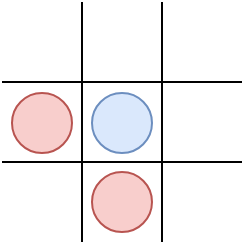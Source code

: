 <mxfile version="13.5.5" type="device" pages="6"><diagram id="IHJy4P3MC3vzQzfS6WLi" name="Seite-1"><mxGraphModel dx="530" dy="482" grid="1" gridSize="10" guides="1" tooltips="1" connect="1" arrows="1" fold="1" page="1" pageScale="1" pageWidth="827" pageHeight="1169" math="0" shadow="0"><root><mxCell id="0"/><mxCell id="1" parent="0"/><mxCell id="Ee0bDY-e9K8c23VlJUIw-14" value="" style="group" parent="1" vertex="1" connectable="0"><mxGeometry x="280" y="80" width="120" height="120" as="geometry"/></mxCell><mxCell id="Ee0bDY-e9K8c23VlJUIw-2" value="" style="ellipse;whiteSpace=wrap;html=1;aspect=fixed;fillColor=#f8cecc;strokeColor=#b85450;" parent="Ee0bDY-e9K8c23VlJUIw-14" vertex="1"><mxGeometry x="5" y="45.5" width="30" height="30" as="geometry"/></mxCell><mxCell id="Ee0bDY-e9K8c23VlJUIw-3" value="" style="endArrow=none;html=1;strokeWidth=1;" parent="Ee0bDY-e9K8c23VlJUIw-14" edge="1"><mxGeometry width="50" height="50" relative="1" as="geometry"><mxPoint x="40" y="120" as="sourcePoint"/><mxPoint x="40" as="targetPoint"/></mxGeometry></mxCell><mxCell id="Ee0bDY-e9K8c23VlJUIw-4" value="" style="endArrow=none;html=1;strokeWidth=1;" parent="Ee0bDY-e9K8c23VlJUIw-14" edge="1"><mxGeometry width="50" height="50" relative="1" as="geometry"><mxPoint x="80" y="120" as="sourcePoint"/><mxPoint x="80" as="targetPoint"/></mxGeometry></mxCell><mxCell id="Ee0bDY-e9K8c23VlJUIw-6" value="" style="endArrow=none;html=1;strokeWidth=1;" parent="Ee0bDY-e9K8c23VlJUIw-14" edge="1"><mxGeometry width="50" height="50" relative="1" as="geometry"><mxPoint x="120" y="80" as="sourcePoint"/><mxPoint y="80" as="targetPoint"/></mxGeometry></mxCell><mxCell id="Ee0bDY-e9K8c23VlJUIw-7" value="" style="endArrow=none;html=1;strokeWidth=1;" parent="Ee0bDY-e9K8c23VlJUIw-14" edge="1"><mxGeometry width="50" height="50" relative="1" as="geometry"><mxPoint x="120" y="40" as="sourcePoint"/><mxPoint y="40" as="targetPoint"/></mxGeometry></mxCell><mxCell id="Ee0bDY-e9K8c23VlJUIw-8" value="" style="ellipse;whiteSpace=wrap;html=1;aspect=fixed;fillColor=#dae8fc;strokeColor=#6c8ebf;" parent="Ee0bDY-e9K8c23VlJUIw-14" vertex="1"><mxGeometry x="45" y="45.5" width="30" height="30" as="geometry"/></mxCell><mxCell id="Ee0bDY-e9K8c23VlJUIw-13" value="" style="ellipse;whiteSpace=wrap;html=1;aspect=fixed;fillColor=#f8cecc;strokeColor=#b85450;" parent="Ee0bDY-e9K8c23VlJUIw-14" vertex="1"><mxGeometry x="45" y="85" width="30" height="30" as="geometry"/></mxCell></root></mxGraphModel></diagram><diagram id="gu5DbHo_fTL-7Jfq7Ouf" name="Seite-2"><mxGraphModel dx="946" dy="725" grid="1" gridSize="10" guides="1" tooltips="1" connect="1" arrows="1" fold="1" page="1" pageScale="1" pageWidth="827" pageHeight="1169" math="0" shadow="0"><root><mxCell id="bzC3iJvR5htF5okmZmse-0"/><mxCell id="bzC3iJvR5htF5okmZmse-1" parent="bzC3iJvR5htF5okmZmse-0"/><mxCell id="OsTNCABrEW6cIzH1NoCn-0" value="" style="group" vertex="1" connectable="0" parent="bzC3iJvR5htF5okmZmse-1"><mxGeometry x="120" y="240" width="120" height="120" as="geometry"/></mxCell><mxCell id="OsTNCABrEW6cIzH1NoCn-1" value="" style="ellipse;whiteSpace=wrap;html=1;aspect=fixed;fillColor=#f8cecc;strokeColor=#b85450;" vertex="1" parent="OsTNCABrEW6cIzH1NoCn-0"><mxGeometry x="5" y="45.5" width="30" height="30" as="geometry"/></mxCell><mxCell id="OsTNCABrEW6cIzH1NoCn-2" value="" style="endArrow=none;html=1;strokeWidth=1;" edge="1" parent="OsTNCABrEW6cIzH1NoCn-0"><mxGeometry width="50" height="50" relative="1" as="geometry"><mxPoint x="40" y="120" as="sourcePoint"/><mxPoint x="40" as="targetPoint"/></mxGeometry></mxCell><mxCell id="OsTNCABrEW6cIzH1NoCn-3" value="" style="endArrow=none;html=1;strokeWidth=1;" edge="1" parent="OsTNCABrEW6cIzH1NoCn-0"><mxGeometry width="50" height="50" relative="1" as="geometry"><mxPoint x="80" y="120" as="sourcePoint"/><mxPoint x="80" as="targetPoint"/></mxGeometry></mxCell><mxCell id="OsTNCABrEW6cIzH1NoCn-4" value="" style="endArrow=none;html=1;strokeWidth=1;" edge="1" parent="OsTNCABrEW6cIzH1NoCn-0"><mxGeometry width="50" height="50" relative="1" as="geometry"><mxPoint x="120" y="80" as="sourcePoint"/><mxPoint y="80" as="targetPoint"/></mxGeometry></mxCell><mxCell id="OsTNCABrEW6cIzH1NoCn-5" value="" style="endArrow=none;html=1;strokeWidth=1;" edge="1" parent="OsTNCABrEW6cIzH1NoCn-0"><mxGeometry width="50" height="50" relative="1" as="geometry"><mxPoint x="120" y="40" as="sourcePoint"/><mxPoint y="40" as="targetPoint"/></mxGeometry></mxCell><mxCell id="OsTNCABrEW6cIzH1NoCn-6" value="" style="ellipse;whiteSpace=wrap;html=1;aspect=fixed;fillColor=#dae8fc;strokeColor=#6c8ebf;" vertex="1" parent="OsTNCABrEW6cIzH1NoCn-0"><mxGeometry x="45" y="45.5" width="30" height="30" as="geometry"/></mxCell><mxCell id="OsTNCABrEW6cIzH1NoCn-7" value="" style="ellipse;whiteSpace=wrap;html=1;aspect=fixed;fillColor=#f8cecc;strokeColor=#b85450;" vertex="1" parent="OsTNCABrEW6cIzH1NoCn-0"><mxGeometry x="45" y="85" width="30" height="30" as="geometry"/></mxCell><mxCell id="OsTNCABrEW6cIzH1NoCn-8" value="" style="ellipse;whiteSpace=wrap;html=1;aspect=fixed;fillColor=#dae8fc;strokeColor=#6c8ebf;" vertex="1" parent="OsTNCABrEW6cIzH1NoCn-0"><mxGeometry x="85" y="85" width="30" height="30" as="geometry"/></mxCell></root></mxGraphModel></diagram><diagram id="GHrsUiwYofl4c6Zw16ez" name="Seite-3"><mxGraphModel dx="946" dy="725" grid="1" gridSize="10" guides="1" tooltips="1" connect="1" arrows="1" fold="1" page="1" pageScale="1" pageWidth="827" pageHeight="1169" math="0" shadow="0"><root><mxCell id="JjqyK395z70q09TBSZEQ-0"/><mxCell id="JjqyK395z70q09TBSZEQ-1" parent="JjqyK395z70q09TBSZEQ-0"/><mxCell id="JjqyK395z70q09TBSZEQ-2" value="" style="group" vertex="1" connectable="0" parent="JjqyK395z70q09TBSZEQ-1"><mxGeometry x="280" y="240" width="120" height="120" as="geometry"/></mxCell><mxCell id="JjqyK395z70q09TBSZEQ-3" value="" style="ellipse;whiteSpace=wrap;html=1;aspect=fixed;fillColor=#f8cecc;strokeColor=#b85450;" vertex="1" parent="JjqyK395z70q09TBSZEQ-2"><mxGeometry x="5" y="45.5" width="30" height="30" as="geometry"/></mxCell><mxCell id="JjqyK395z70q09TBSZEQ-4" value="" style="endArrow=none;html=1;strokeWidth=1;" edge="1" parent="JjqyK395z70q09TBSZEQ-2"><mxGeometry width="50" height="50" relative="1" as="geometry"><mxPoint x="40" y="120" as="sourcePoint"/><mxPoint x="40" as="targetPoint"/></mxGeometry></mxCell><mxCell id="JjqyK395z70q09TBSZEQ-5" value="" style="endArrow=none;html=1;strokeWidth=1;" edge="1" parent="JjqyK395z70q09TBSZEQ-2"><mxGeometry width="50" height="50" relative="1" as="geometry"><mxPoint x="80" y="120" as="sourcePoint"/><mxPoint x="80" as="targetPoint"/></mxGeometry></mxCell><mxCell id="JjqyK395z70q09TBSZEQ-6" value="" style="endArrow=none;html=1;strokeWidth=1;" edge="1" parent="JjqyK395z70q09TBSZEQ-2"><mxGeometry width="50" height="50" relative="1" as="geometry"><mxPoint x="120" y="80" as="sourcePoint"/><mxPoint y="80" as="targetPoint"/></mxGeometry></mxCell><mxCell id="JjqyK395z70q09TBSZEQ-7" value="" style="endArrow=none;html=1;strokeWidth=1;" edge="1" parent="JjqyK395z70q09TBSZEQ-2"><mxGeometry width="50" height="50" relative="1" as="geometry"><mxPoint x="120" y="40" as="sourcePoint"/><mxPoint y="40" as="targetPoint"/></mxGeometry></mxCell><mxCell id="JjqyK395z70q09TBSZEQ-8" value="" style="ellipse;whiteSpace=wrap;html=1;aspect=fixed;fillColor=#dae8fc;strokeColor=#6c8ebf;" vertex="1" parent="JjqyK395z70q09TBSZEQ-2"><mxGeometry x="45" y="45.5" width="30" height="30" as="geometry"/></mxCell><mxCell id="JjqyK395z70q09TBSZEQ-9" value="" style="ellipse;whiteSpace=wrap;html=1;aspect=fixed;fillColor=#f8cecc;strokeColor=#b85450;" vertex="1" parent="JjqyK395z70q09TBSZEQ-2"><mxGeometry x="45" y="85" width="30" height="30" as="geometry"/></mxCell><mxCell id="JjqyK395z70q09TBSZEQ-10" value="" style="ellipse;whiteSpace=wrap;html=1;aspect=fixed;fillColor=#dae8fc;strokeColor=#6c8ebf;" vertex="1" parent="JjqyK395z70q09TBSZEQ-2"><mxGeometry x="5" y="85" width="30" height="30" as="geometry"/></mxCell></root></mxGraphModel></diagram><diagram id="lygfJVvM30tMqSSbAoeL" name="Seite-4"><mxGraphModel dx="946" dy="725" grid="1" gridSize="10" guides="1" tooltips="1" connect="1" arrows="1" fold="1" page="1" pageScale="1" pageWidth="827" pageHeight="1169" math="0" shadow="0"><root><mxCell id="3peAHY0LVQqp_CnifshV-0"/><mxCell id="3peAHY0LVQqp_CnifshV-1" parent="3peAHY0LVQqp_CnifshV-0"/><mxCell id="3peAHY0LVQqp_CnifshV-2" value="" style="group" vertex="1" connectable="0" parent="3peAHY0LVQqp_CnifshV-1"><mxGeometry x="280" y="440" width="120" height="120" as="geometry"/></mxCell><mxCell id="3peAHY0LVQqp_CnifshV-3" value="" style="ellipse;whiteSpace=wrap;html=1;aspect=fixed;fillColor=#f8cecc;strokeColor=#b85450;" vertex="1" parent="3peAHY0LVQqp_CnifshV-2"><mxGeometry x="5" y="45.5" width="30" height="30" as="geometry"/></mxCell><mxCell id="3peAHY0LVQqp_CnifshV-4" value="" style="endArrow=none;html=1;strokeWidth=1;" edge="1" parent="3peAHY0LVQqp_CnifshV-2"><mxGeometry width="50" height="50" relative="1" as="geometry"><mxPoint x="40" y="120" as="sourcePoint"/><mxPoint x="40" as="targetPoint"/></mxGeometry></mxCell><mxCell id="3peAHY0LVQqp_CnifshV-5" value="" style="endArrow=none;html=1;strokeWidth=1;" edge="1" parent="3peAHY0LVQqp_CnifshV-2"><mxGeometry width="50" height="50" relative="1" as="geometry"><mxPoint x="80" y="120" as="sourcePoint"/><mxPoint x="80" as="targetPoint"/></mxGeometry></mxCell><mxCell id="3peAHY0LVQqp_CnifshV-6" value="" style="endArrow=none;html=1;strokeWidth=1;" edge="1" parent="3peAHY0LVQqp_CnifshV-2"><mxGeometry width="50" height="50" relative="1" as="geometry"><mxPoint x="120" y="80" as="sourcePoint"/><mxPoint y="80" as="targetPoint"/></mxGeometry></mxCell><mxCell id="3peAHY0LVQqp_CnifshV-7" value="" style="endArrow=none;html=1;strokeWidth=1;" edge="1" parent="3peAHY0LVQqp_CnifshV-2"><mxGeometry width="50" height="50" relative="1" as="geometry"><mxPoint x="120" y="40" as="sourcePoint"/><mxPoint y="40" as="targetPoint"/></mxGeometry></mxCell><mxCell id="3peAHY0LVQqp_CnifshV-8" value="" style="ellipse;whiteSpace=wrap;html=1;aspect=fixed;fillColor=#dae8fc;strokeColor=#6c8ebf;" vertex="1" parent="3peAHY0LVQqp_CnifshV-2"><mxGeometry x="45" y="45.5" width="30" height="30" as="geometry"/></mxCell><mxCell id="3peAHY0LVQqp_CnifshV-9" value="" style="ellipse;whiteSpace=wrap;html=1;aspect=fixed;fillColor=#f8cecc;strokeColor=#b85450;" vertex="1" parent="3peAHY0LVQqp_CnifshV-2"><mxGeometry x="45" y="85" width="30" height="30" as="geometry"/></mxCell><mxCell id="3peAHY0LVQqp_CnifshV-10" value="" style="ellipse;whiteSpace=wrap;html=1;aspect=fixed;fillColor=#dae8fc;strokeColor=#6c8ebf;" vertex="1" parent="3peAHY0LVQqp_CnifshV-2"><mxGeometry x="5" y="85" width="30" height="30" as="geometry"/></mxCell><mxCell id="3peAHY0LVQqp_CnifshV-11" value="" style="ellipse;whiteSpace=wrap;html=1;aspect=fixed;fillColor=#dae8fc;strokeColor=#6c8ebf;" vertex="1" parent="3peAHY0LVQqp_CnifshV-2"><mxGeometry x="86" y="5" width="30" height="30" as="geometry"/></mxCell><mxCell id="3peAHY0LVQqp_CnifshV-12" value="" style="ellipse;whiteSpace=wrap;html=1;aspect=fixed;fillColor=#f8cecc;strokeColor=#b85450;" vertex="1" parent="3peAHY0LVQqp_CnifshV-2"><mxGeometry x="86" y="45.5" width="30" height="30" as="geometry"/></mxCell></root></mxGraphModel></diagram><diagram id="WXsJpNS__4zSbokVrDAN" name="Seite-5"><mxGraphModel dx="315" dy="242" grid="1" gridSize="10" guides="1" tooltips="1" connect="1" arrows="1" fold="1" page="1" pageScale="1" pageWidth="827" pageHeight="1169" math="0" shadow="0"><root><mxCell id="mFB5LyMuYIj7TEt4xW0V-0"/><mxCell id="mFB5LyMuYIj7TEt4xW0V-1" parent="mFB5LyMuYIj7TEt4xW0V-0"/><mxCell id="r3n5zy-1sVXd5Yi06cuy-0" value="" style="group" vertex="1" connectable="0" parent="mFB5LyMuYIj7TEt4xW0V-1"><mxGeometry x="360" y="80" width="120" height="120" as="geometry"/></mxCell><mxCell id="r3n5zy-1sVXd5Yi06cuy-1" value="" style="ellipse;whiteSpace=wrap;html=1;aspect=fixed;fillColor=#f8cecc;strokeColor=#b85450;" vertex="1" parent="r3n5zy-1sVXd5Yi06cuy-0"><mxGeometry x="5" y="45.5" width="30" height="30" as="geometry"/></mxCell><mxCell id="r3n5zy-1sVXd5Yi06cuy-2" value="" style="endArrow=none;html=1;strokeWidth=1;" edge="1" parent="r3n5zy-1sVXd5Yi06cuy-0"><mxGeometry width="50" height="50" relative="1" as="geometry"><mxPoint x="40" y="120" as="sourcePoint"/><mxPoint x="40" as="targetPoint"/></mxGeometry></mxCell><mxCell id="r3n5zy-1sVXd5Yi06cuy-3" value="" style="endArrow=none;html=1;strokeWidth=1;" edge="1" parent="r3n5zy-1sVXd5Yi06cuy-0"><mxGeometry width="50" height="50" relative="1" as="geometry"><mxPoint x="80" y="120" as="sourcePoint"/><mxPoint x="80" as="targetPoint"/></mxGeometry></mxCell><mxCell id="r3n5zy-1sVXd5Yi06cuy-4" value="" style="endArrow=none;html=1;strokeWidth=1;" edge="1" parent="r3n5zy-1sVXd5Yi06cuy-0"><mxGeometry width="50" height="50" relative="1" as="geometry"><mxPoint x="120" y="80" as="sourcePoint"/><mxPoint y="80" as="targetPoint"/></mxGeometry></mxCell><mxCell id="r3n5zy-1sVXd5Yi06cuy-5" value="" style="endArrow=none;html=1;strokeWidth=1;" edge="1" parent="r3n5zy-1sVXd5Yi06cuy-0"><mxGeometry width="50" height="50" relative="1" as="geometry"><mxPoint x="120" y="40" as="sourcePoint"/><mxPoint y="40" as="targetPoint"/></mxGeometry></mxCell><mxCell id="r3n5zy-1sVXd5Yi06cuy-6" value="" style="ellipse;whiteSpace=wrap;html=1;aspect=fixed;fillColor=#dae8fc;strokeColor=#6c8ebf;" vertex="1" parent="r3n5zy-1sVXd5Yi06cuy-0"><mxGeometry x="45" y="45.5" width="30" height="30" as="geometry"/></mxCell></root></mxGraphModel></diagram><diagram id="lsATlRA9U5lDpUdxOwsV" name="Seite-6"><mxGraphModel dx="184" dy="141" grid="1" gridSize="10" guides="1" tooltips="1" connect="1" arrows="1" fold="1" page="1" pageScale="1" pageWidth="827" pageHeight="1169" math="0" shadow="0"><root><mxCell id="-yq0R21hIC6OzsH9VSTk-0"/><mxCell id="-yq0R21hIC6OzsH9VSTk-1" parent="-yq0R21hIC6OzsH9VSTk-0"/><mxCell id="-yq0R21hIC6OzsH9VSTk-2" value="" style="group" vertex="1" connectable="0" parent="-yq0R21hIC6OzsH9VSTk-1"><mxGeometry x="360" y="80" width="120" height="120" as="geometry"/></mxCell><mxCell id="-yq0R21hIC6OzsH9VSTk-3" value="" style="ellipse;whiteSpace=wrap;html=1;aspect=fixed;fillColor=#f8cecc;strokeColor=#b85450;" vertex="1" parent="-yq0R21hIC6OzsH9VSTk-2"><mxGeometry x="5" y="45.5" width="30" height="30" as="geometry"/></mxCell><mxCell id="-yq0R21hIC6OzsH9VSTk-4" value="" style="endArrow=none;html=1;strokeWidth=1;" edge="1" parent="-yq0R21hIC6OzsH9VSTk-2"><mxGeometry width="50" height="50" relative="1" as="geometry"><mxPoint x="40" y="120" as="sourcePoint"/><mxPoint x="40" as="targetPoint"/></mxGeometry></mxCell><mxCell id="-yq0R21hIC6OzsH9VSTk-5" value="" style="endArrow=none;html=1;strokeWidth=1;" edge="1" parent="-yq0R21hIC6OzsH9VSTk-2"><mxGeometry width="50" height="50" relative="1" as="geometry"><mxPoint x="80" y="120" as="sourcePoint"/><mxPoint x="80" as="targetPoint"/></mxGeometry></mxCell><mxCell id="-yq0R21hIC6OzsH9VSTk-6" value="" style="endArrow=none;html=1;strokeWidth=1;" edge="1" parent="-yq0R21hIC6OzsH9VSTk-2"><mxGeometry width="50" height="50" relative="1" as="geometry"><mxPoint x="120" y="80" as="sourcePoint"/><mxPoint y="80" as="targetPoint"/></mxGeometry></mxCell><mxCell id="-yq0R21hIC6OzsH9VSTk-7" value="" style="endArrow=none;html=1;strokeWidth=1;" edge="1" parent="-yq0R21hIC6OzsH9VSTk-2"><mxGeometry width="50" height="50" relative="1" as="geometry"><mxPoint x="120" y="40" as="sourcePoint"/><mxPoint y="40" as="targetPoint"/></mxGeometry></mxCell><mxCell id="-yq0R21hIC6OzsH9VSTk-8" value="" style="ellipse;whiteSpace=wrap;html=1;aspect=fixed;fillColor=#dae8fc;strokeColor=#6c8ebf;" vertex="1" parent="-yq0R21hIC6OzsH9VSTk-2"><mxGeometry x="45" y="45.5" width="30" height="30" as="geometry"/></mxCell><mxCell id="-yq0R21hIC6OzsH9VSTk-9" value="" style="ellipse;whiteSpace=wrap;html=1;aspect=fixed;fillColor=#f8cecc;strokeColor=#b85450;" vertex="1" parent="-yq0R21hIC6OzsH9VSTk-2"><mxGeometry x="45" y="86" width="30" height="30" as="geometry"/></mxCell></root></mxGraphModel></diagram></mxfile>